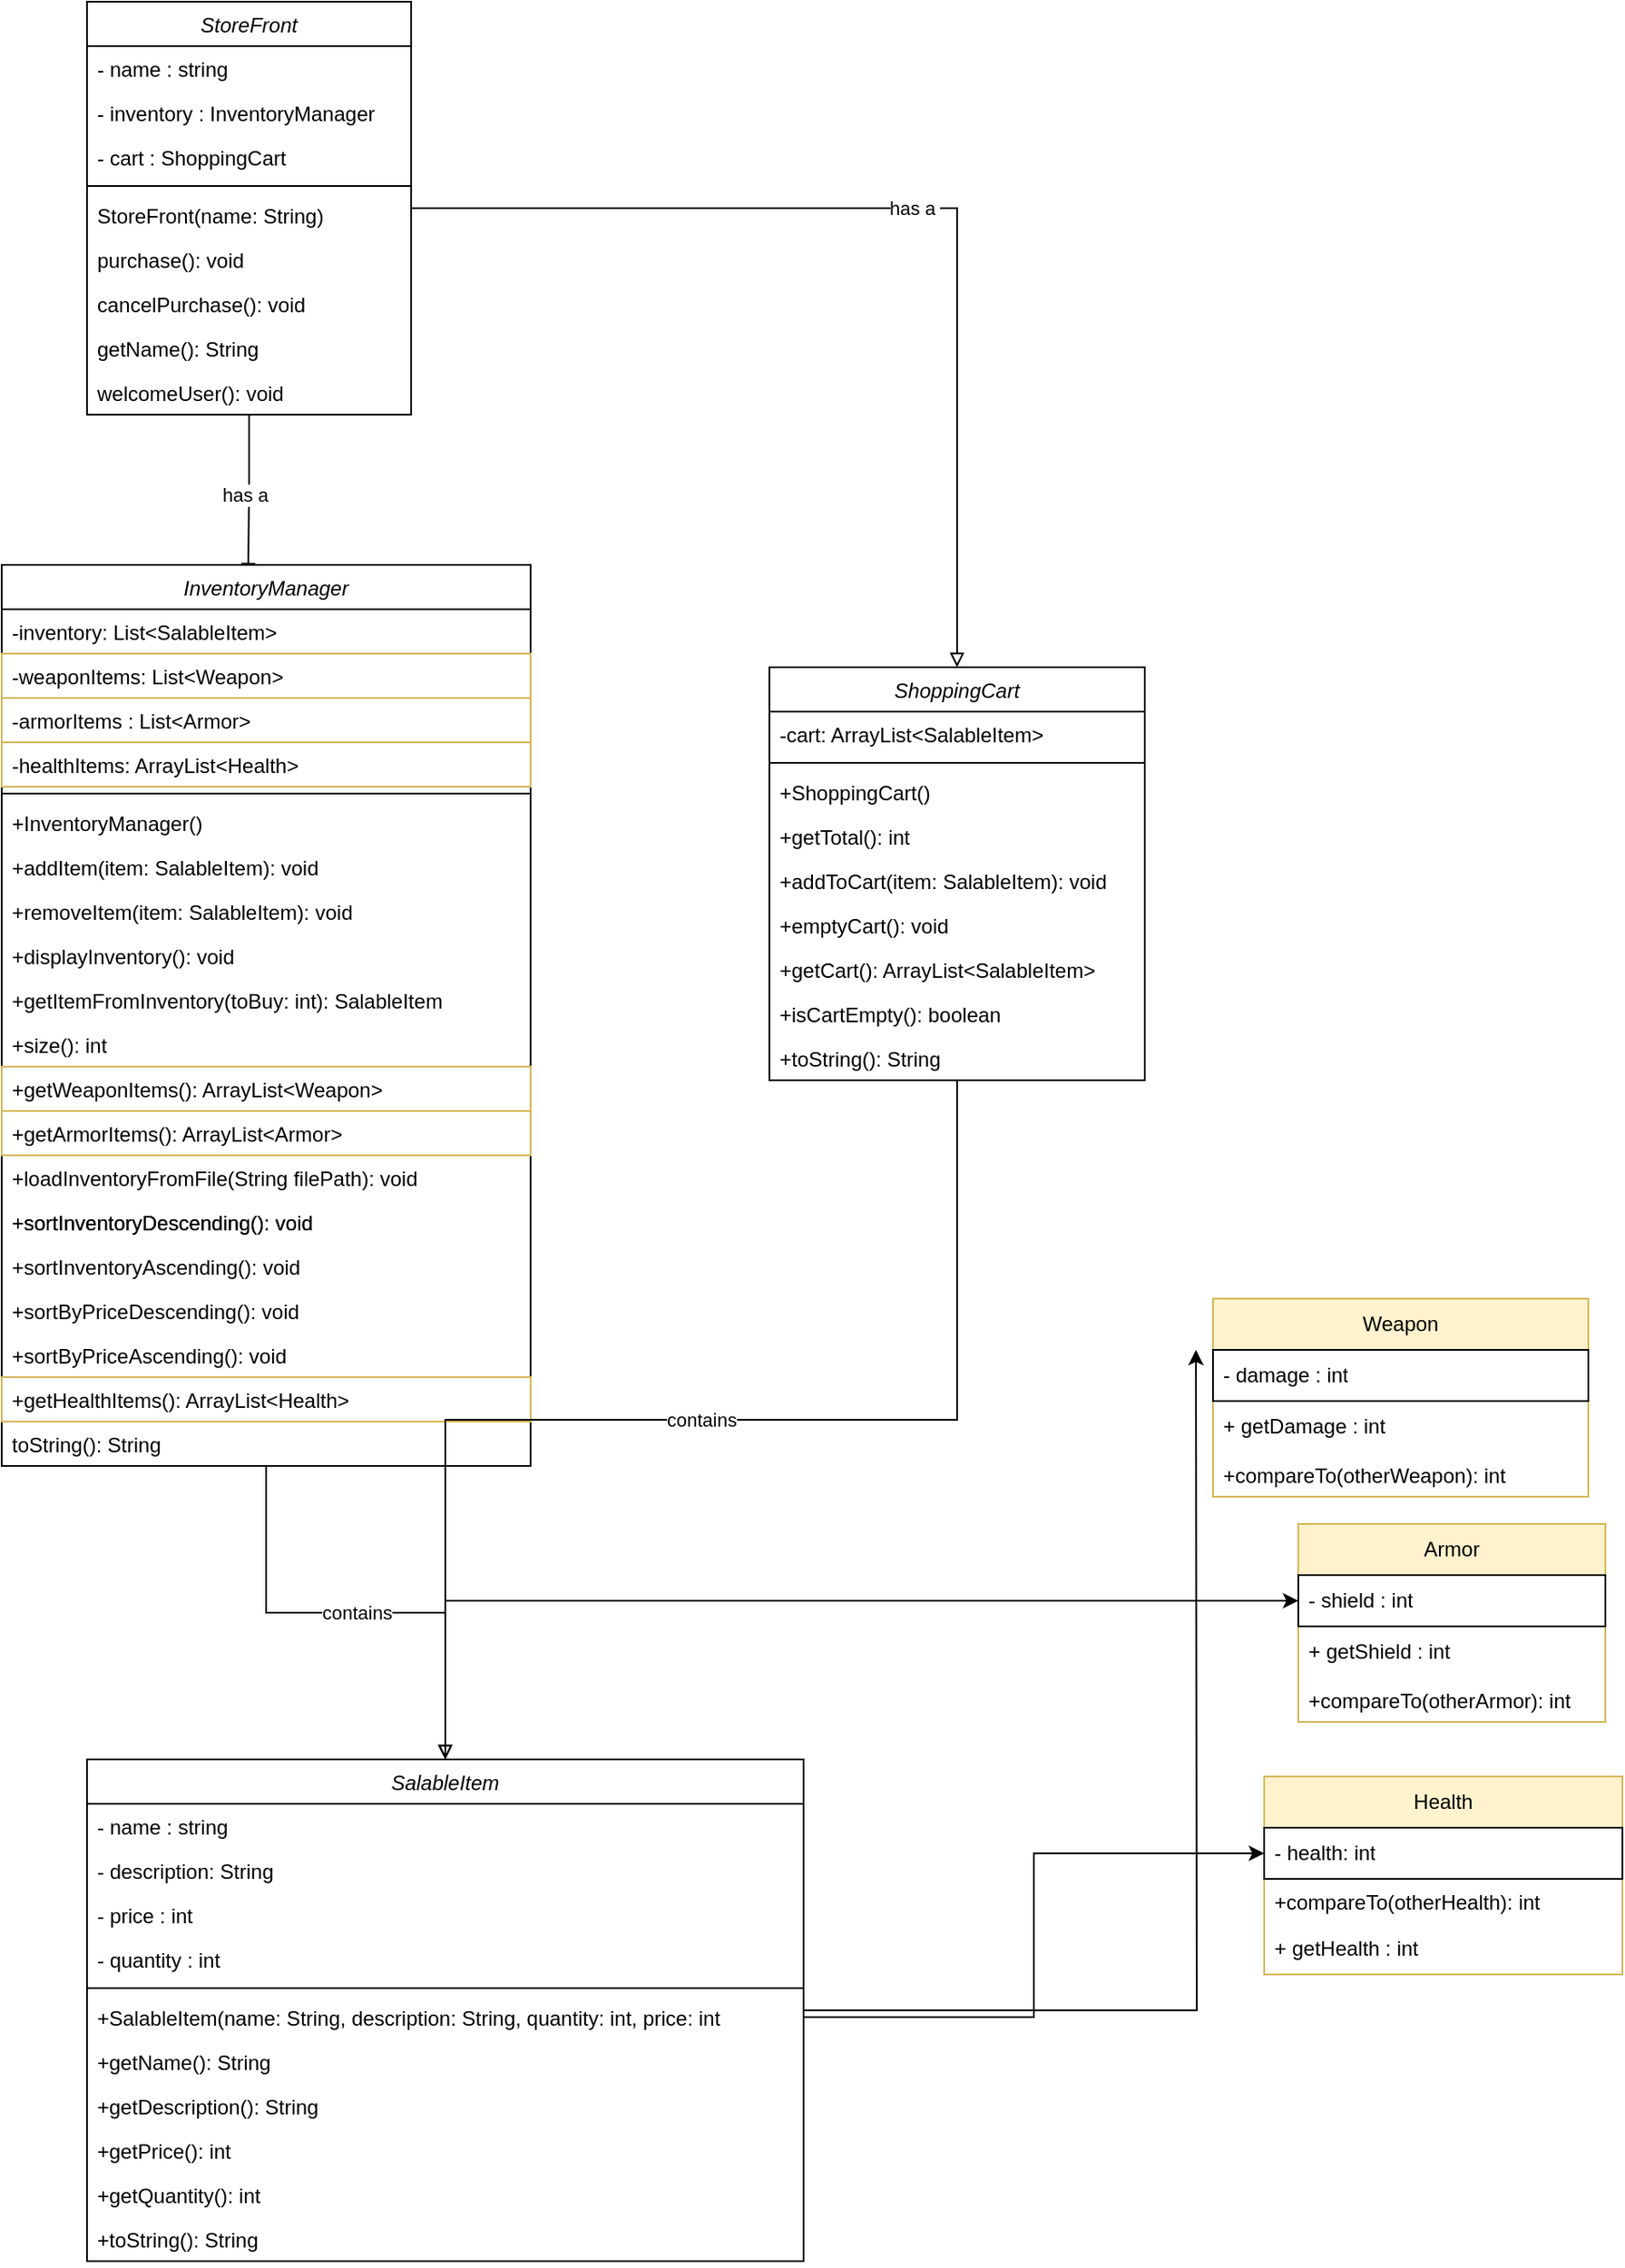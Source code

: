 <mxfile version="21.3.2" type="device">
  <diagram id="C5RBs43oDa-KdzZeNtuy" name="Page-1">
    <mxGraphModel dx="954" dy="562" grid="1" gridSize="10" guides="1" tooltips="1" connect="1" arrows="1" fold="1" page="1" pageScale="1" pageWidth="827" pageHeight="1169" math="0" shadow="0">
      <root>
        <mxCell id="WIyWlLk6GJQsqaUBKTNV-0" />
        <mxCell id="WIyWlLk6GJQsqaUBKTNV-1" parent="WIyWlLk6GJQsqaUBKTNV-0" />
        <mxCell id="ADVmAWSg10TGa8uAzZMm-37" value="has a&amp;nbsp;" style="edgeStyle=orthogonalEdgeStyle;rounded=0;orthogonalLoop=1;jettySize=auto;html=1;entryX=0.466;entryY=0.014;entryDx=0;entryDy=0;entryPerimeter=0;endArrow=block;endFill=0;" parent="WIyWlLk6GJQsqaUBKTNV-1" source="zkfFHV4jXpPFQw0GAbJ--0" target="ADVmAWSg10TGa8uAzZMm-12" edge="1">
          <mxGeometry relative="1" as="geometry" />
        </mxCell>
        <mxCell id="ADVmAWSg10TGa8uAzZMm-38" value="has a&amp;nbsp;" style="edgeStyle=orthogonalEdgeStyle;rounded=0;orthogonalLoop=1;jettySize=auto;html=1;entryX=0.5;entryY=0;entryDx=0;entryDy=0;endArrow=block;endFill=0;" parent="WIyWlLk6GJQsqaUBKTNV-1" source="zkfFHV4jXpPFQw0GAbJ--0" target="ADVmAWSg10TGa8uAzZMm-24" edge="1">
          <mxGeometry relative="1" as="geometry" />
        </mxCell>
        <mxCell id="zkfFHV4jXpPFQw0GAbJ--0" value="StoreFront" style="swimlane;fontStyle=2;align=center;verticalAlign=top;childLayout=stackLayout;horizontal=1;startSize=26;horizontalStack=0;resizeParent=1;resizeLast=0;collapsible=1;marginBottom=0;rounded=0;shadow=0;strokeWidth=1;" parent="WIyWlLk6GJQsqaUBKTNV-1" vertex="1">
          <mxGeometry x="110" y="30" width="190" height="242" as="geometry">
            <mxRectangle x="230" y="140" width="160" height="26" as="alternateBounds" />
          </mxGeometry>
        </mxCell>
        <mxCell id="zkfFHV4jXpPFQw0GAbJ--1" value="- name : string" style="text;align=left;verticalAlign=top;spacingLeft=4;spacingRight=4;overflow=hidden;rotatable=0;points=[[0,0.5],[1,0.5]];portConstraint=eastwest;" parent="zkfFHV4jXpPFQw0GAbJ--0" vertex="1">
          <mxGeometry y="26" width="190" height="26" as="geometry" />
        </mxCell>
        <mxCell id="zkfFHV4jXpPFQw0GAbJ--2" value="- inventory : InventoryManager" style="text;align=left;verticalAlign=top;spacingLeft=4;spacingRight=4;overflow=hidden;rotatable=0;points=[[0,0.5],[1,0.5]];portConstraint=eastwest;rounded=0;shadow=0;html=0;" parent="zkfFHV4jXpPFQw0GAbJ--0" vertex="1">
          <mxGeometry y="52" width="190" height="26" as="geometry" />
        </mxCell>
        <mxCell id="zkfFHV4jXpPFQw0GAbJ--3" value="- cart : ShoppingCart" style="text;align=left;verticalAlign=top;spacingLeft=4;spacingRight=4;overflow=hidden;rotatable=0;points=[[0,0.5],[1,0.5]];portConstraint=eastwest;rounded=0;shadow=0;html=0;" parent="zkfFHV4jXpPFQw0GAbJ--0" vertex="1">
          <mxGeometry y="78" width="190" height="26" as="geometry" />
        </mxCell>
        <mxCell id="zkfFHV4jXpPFQw0GAbJ--4" value="" style="line;html=1;strokeWidth=1;align=left;verticalAlign=middle;spacingTop=-1;spacingLeft=3;spacingRight=3;rotatable=0;labelPosition=right;points=[];portConstraint=eastwest;" parent="zkfFHV4jXpPFQw0GAbJ--0" vertex="1">
          <mxGeometry y="104" width="190" height="8" as="geometry" />
        </mxCell>
        <mxCell id="zkfFHV4jXpPFQw0GAbJ--5" value="StoreFront(name: String)" style="text;align=left;verticalAlign=top;spacingLeft=4;spacingRight=4;overflow=hidden;rotatable=0;points=[[0,0.5],[1,0.5]];portConstraint=eastwest;" parent="zkfFHV4jXpPFQw0GAbJ--0" vertex="1">
          <mxGeometry y="112" width="190" height="26" as="geometry" />
        </mxCell>
        <mxCell id="dI6xHAsXgC695ym0vVic-0" value="purchase(): void&#xa;" style="text;align=left;verticalAlign=top;spacingLeft=4;spacingRight=4;overflow=hidden;rotatable=0;points=[[0,0.5],[1,0.5]];portConstraint=eastwest;" parent="zkfFHV4jXpPFQw0GAbJ--0" vertex="1">
          <mxGeometry y="138" width="190" height="26" as="geometry" />
        </mxCell>
        <mxCell id="dI6xHAsXgC695ym0vVic-2" value="cancelPurchase(): void" style="text;align=left;verticalAlign=top;spacingLeft=4;spacingRight=4;overflow=hidden;rotatable=0;points=[[0,0.5],[1,0.5]];portConstraint=eastwest;" parent="zkfFHV4jXpPFQw0GAbJ--0" vertex="1">
          <mxGeometry y="164" width="190" height="26" as="geometry" />
        </mxCell>
        <mxCell id="dI6xHAsXgC695ym0vVic-3" value="getName(): String" style="text;align=left;verticalAlign=top;spacingLeft=4;spacingRight=4;overflow=hidden;rotatable=0;points=[[0,0.5],[1,0.5]];portConstraint=eastwest;" parent="zkfFHV4jXpPFQw0GAbJ--0" vertex="1">
          <mxGeometry y="190" width="190" height="26" as="geometry" />
        </mxCell>
        <mxCell id="dI6xHAsXgC695ym0vVic-1" value="welcomeUser(): void" style="text;align=left;verticalAlign=top;spacingLeft=4;spacingRight=4;overflow=hidden;rotatable=0;points=[[0,0.5],[1,0.5]];portConstraint=eastwest;" parent="zkfFHV4jXpPFQw0GAbJ--0" vertex="1">
          <mxGeometry y="216" width="190" height="26" as="geometry" />
        </mxCell>
        <mxCell id="bTCTLLwYiTqJOXwAp4_c-10" value="" style="edgeStyle=orthogonalEdgeStyle;rounded=0;orthogonalLoop=1;jettySize=auto;html=1;" parent="WIyWlLk6GJQsqaUBKTNV-1" source="ADVmAWSg10TGa8uAzZMm-0" edge="1">
          <mxGeometry relative="1" as="geometry">
            <mxPoint x="760" y="820" as="targetPoint" />
          </mxGeometry>
        </mxCell>
        <mxCell id="bTCTLLwYiTqJOXwAp4_c-21" style="edgeStyle=orthogonalEdgeStyle;rounded=0;orthogonalLoop=1;jettySize=auto;html=1;" parent="WIyWlLk6GJQsqaUBKTNV-1" source="ADVmAWSg10TGa8uAzZMm-0" target="bTCTLLwYiTqJOXwAp4_c-19" edge="1">
          <mxGeometry relative="1" as="geometry" />
        </mxCell>
        <mxCell id="ADVmAWSg10TGa8uAzZMm-0" value="SalableItem" style="swimlane;fontStyle=2;align=center;verticalAlign=top;childLayout=stackLayout;horizontal=1;startSize=26;horizontalStack=0;resizeParent=1;resizeLast=0;collapsible=1;marginBottom=0;rounded=0;shadow=0;strokeWidth=1;" parent="WIyWlLk6GJQsqaUBKTNV-1" vertex="1">
          <mxGeometry x="110" y="1060" width="420" height="294" as="geometry">
            <mxRectangle x="230" y="140" width="160" height="26" as="alternateBounds" />
          </mxGeometry>
        </mxCell>
        <mxCell id="ADVmAWSg10TGa8uAzZMm-1" value="- name : string" style="text;align=left;verticalAlign=top;spacingLeft=4;spacingRight=4;overflow=hidden;rotatable=0;points=[[0,0.5],[1,0.5]];portConstraint=eastwest;" parent="ADVmAWSg10TGa8uAzZMm-0" vertex="1">
          <mxGeometry y="26" width="420" height="26" as="geometry" />
        </mxCell>
        <mxCell id="ADVmAWSg10TGa8uAzZMm-2" value="- description: String" style="text;align=left;verticalAlign=top;spacingLeft=4;spacingRight=4;overflow=hidden;rotatable=0;points=[[0,0.5],[1,0.5]];portConstraint=eastwest;rounded=0;shadow=0;html=0;" parent="ADVmAWSg10TGa8uAzZMm-0" vertex="1">
          <mxGeometry y="52" width="420" height="26" as="geometry" />
        </mxCell>
        <mxCell id="ADVmAWSg10TGa8uAzZMm-10" value="- price : int" style="text;align=left;verticalAlign=top;spacingLeft=4;spacingRight=4;overflow=hidden;rotatable=0;points=[[0,0.5],[1,0.5]];portConstraint=eastwest;" parent="ADVmAWSg10TGa8uAzZMm-0" vertex="1">
          <mxGeometry y="78" width="420" height="26" as="geometry" />
        </mxCell>
        <mxCell id="ADVmAWSg10TGa8uAzZMm-3" value="- quantity : int" style="text;align=left;verticalAlign=top;spacingLeft=4;spacingRight=4;overflow=hidden;rotatable=0;points=[[0,0.5],[1,0.5]];portConstraint=eastwest;rounded=0;shadow=0;html=0;" parent="ADVmAWSg10TGa8uAzZMm-0" vertex="1">
          <mxGeometry y="104" width="420" height="26" as="geometry" />
        </mxCell>
        <mxCell id="ADVmAWSg10TGa8uAzZMm-4" value="" style="line;html=1;strokeWidth=1;align=left;verticalAlign=middle;spacingTop=-1;spacingLeft=3;spacingRight=3;rotatable=0;labelPosition=right;points=[];portConstraint=eastwest;" parent="ADVmAWSg10TGa8uAzZMm-0" vertex="1">
          <mxGeometry y="130" width="420" height="8" as="geometry" />
        </mxCell>
        <mxCell id="ADVmAWSg10TGa8uAzZMm-5" value="+SalableItem(name: String, description: String, quantity: int, price: int    " style="text;align=left;verticalAlign=top;spacingLeft=4;spacingRight=4;overflow=hidden;rotatable=0;points=[[0,0.5],[1,0.5]];portConstraint=eastwest;" parent="ADVmAWSg10TGa8uAzZMm-0" vertex="1">
          <mxGeometry y="138" width="420" height="26" as="geometry" />
        </mxCell>
        <mxCell id="ADVmAWSg10TGa8uAzZMm-6" value="+getName(): String" style="text;align=left;verticalAlign=top;spacingLeft=4;spacingRight=4;overflow=hidden;rotatable=0;points=[[0,0.5],[1,0.5]];portConstraint=eastwest;" parent="ADVmAWSg10TGa8uAzZMm-0" vertex="1">
          <mxGeometry y="164" width="420" height="26" as="geometry" />
        </mxCell>
        <mxCell id="ADVmAWSg10TGa8uAzZMm-7" value="+getDescription(): String" style="text;align=left;verticalAlign=top;spacingLeft=4;spacingRight=4;overflow=hidden;rotatable=0;points=[[0,0.5],[1,0.5]];portConstraint=eastwest;" parent="ADVmAWSg10TGa8uAzZMm-0" vertex="1">
          <mxGeometry y="190" width="420" height="26" as="geometry" />
        </mxCell>
        <mxCell id="ADVmAWSg10TGa8uAzZMm-11" value="+getPrice(): int" style="text;align=left;verticalAlign=top;spacingLeft=4;spacingRight=4;overflow=hidden;rotatable=0;points=[[0,0.5],[1,0.5]];portConstraint=eastwest;" parent="ADVmAWSg10TGa8uAzZMm-0" vertex="1">
          <mxGeometry y="216" width="420" height="26" as="geometry" />
        </mxCell>
        <mxCell id="ADVmAWSg10TGa8uAzZMm-8" value="+getQuantity(): int" style="text;align=left;verticalAlign=top;spacingLeft=4;spacingRight=4;overflow=hidden;rotatable=0;points=[[0,0.5],[1,0.5]];portConstraint=eastwest;" parent="ADVmAWSg10TGa8uAzZMm-0" vertex="1">
          <mxGeometry y="242" width="420" height="26" as="geometry" />
        </mxCell>
        <mxCell id="ADVmAWSg10TGa8uAzZMm-9" value="+toString(): String" style="text;align=left;verticalAlign=top;spacingLeft=4;spacingRight=4;overflow=hidden;rotatable=0;points=[[0,0.5],[1,0.5]];portConstraint=eastwest;" parent="ADVmAWSg10TGa8uAzZMm-0" vertex="1">
          <mxGeometry y="268" width="420" height="26" as="geometry" />
        </mxCell>
        <mxCell id="ADVmAWSg10TGa8uAzZMm-39" value="contains" style="edgeStyle=orthogonalEdgeStyle;rounded=0;orthogonalLoop=1;jettySize=auto;html=1;entryX=0.5;entryY=0;entryDx=0;entryDy=0;endArrow=block;endFill=0;" parent="WIyWlLk6GJQsqaUBKTNV-1" source="ADVmAWSg10TGa8uAzZMm-12" target="ADVmAWSg10TGa8uAzZMm-0" edge="1">
          <mxGeometry relative="1" as="geometry" />
        </mxCell>
        <mxCell id="ADVmAWSg10TGa8uAzZMm-12" value="InventoryManager" style="swimlane;fontStyle=2;align=center;verticalAlign=top;childLayout=stackLayout;horizontal=1;startSize=26;horizontalStack=0;resizeParent=1;resizeLast=0;collapsible=1;marginBottom=0;rounded=0;shadow=0;strokeWidth=1;" parent="WIyWlLk6GJQsqaUBKTNV-1" vertex="1">
          <mxGeometry x="60" y="360" width="310" height="528" as="geometry">
            <mxRectangle x="230" y="140" width="160" height="26" as="alternateBounds" />
          </mxGeometry>
        </mxCell>
        <mxCell id="ADVmAWSg10TGa8uAzZMm-13" value="-inventory: List&lt;SalableItem&gt;" style="text;align=left;verticalAlign=top;spacingLeft=4;spacingRight=4;overflow=hidden;rotatable=0;points=[[0,0.5],[1,0.5]];portConstraint=eastwest;" parent="ADVmAWSg10TGa8uAzZMm-12" vertex="1">
          <mxGeometry y="26" width="310" height="26" as="geometry" />
        </mxCell>
        <mxCell id="bTCTLLwYiTqJOXwAp4_c-1" value="-weaponItems: List&lt;Weapon&gt;" style="text;align=left;verticalAlign=top;spacingLeft=4;spacingRight=4;overflow=hidden;rotatable=0;points=[[0,0.5],[1,0.5]];portConstraint=eastwest;fillColor=none;strokeColor=#d6b656;" parent="ADVmAWSg10TGa8uAzZMm-12" vertex="1">
          <mxGeometry y="52" width="310" height="26" as="geometry" />
        </mxCell>
        <mxCell id="bTCTLLwYiTqJOXwAp4_c-0" value="-armorItems : List&lt;Armor&gt;" style="text;align=left;verticalAlign=top;spacingLeft=4;spacingRight=4;overflow=hidden;rotatable=0;points=[[0,0.5],[1,0.5]];portConstraint=eastwest;fillColor=none;strokeColor=#d6b656;" parent="ADVmAWSg10TGa8uAzZMm-12" vertex="1">
          <mxGeometry y="78" width="310" height="26" as="geometry" />
        </mxCell>
        <mxCell id="bTCTLLwYiTqJOXwAp4_c-2" value="-healthItems: ArrayList&lt;Health&gt;" style="text;align=left;verticalAlign=top;spacingLeft=4;spacingRight=4;overflow=hidden;rotatable=0;points=[[0,0.5],[1,0.5]];portConstraint=eastwest;fillColor=none;strokeColor=#d6b656;" parent="ADVmAWSg10TGa8uAzZMm-12" vertex="1">
          <mxGeometry y="104" width="310" height="26" as="geometry" />
        </mxCell>
        <mxCell id="ADVmAWSg10TGa8uAzZMm-17" value="" style="line;html=1;strokeWidth=1;align=left;verticalAlign=middle;spacingTop=-1;spacingLeft=3;spacingRight=3;rotatable=0;labelPosition=right;points=[];portConstraint=eastwest;fillColor=none;" parent="ADVmAWSg10TGa8uAzZMm-12" vertex="1">
          <mxGeometry y="130" width="310" height="8" as="geometry" />
        </mxCell>
        <mxCell id="ADVmAWSg10TGa8uAzZMm-14" value="+InventoryManager()" style="text;align=left;verticalAlign=top;spacingLeft=4;spacingRight=4;overflow=hidden;rotatable=0;points=[[0,0.5],[1,0.5]];portConstraint=eastwest;rounded=0;shadow=0;html=0;" parent="ADVmAWSg10TGa8uAzZMm-12" vertex="1">
          <mxGeometry y="138" width="310" height="26" as="geometry" />
        </mxCell>
        <mxCell id="ADVmAWSg10TGa8uAzZMm-19" value="+addItem(item: SalableItem): void" style="text;align=left;verticalAlign=top;spacingLeft=4;spacingRight=4;overflow=hidden;rotatable=0;points=[[0,0.5],[1,0.5]];portConstraint=eastwest;" parent="ADVmAWSg10TGa8uAzZMm-12" vertex="1">
          <mxGeometry y="164" width="310" height="26" as="geometry" />
        </mxCell>
        <mxCell id="ADVmAWSg10TGa8uAzZMm-20" value="+removeItem(item: SalableItem): void" style="text;align=left;verticalAlign=top;spacingLeft=4;spacingRight=4;overflow=hidden;rotatable=0;points=[[0,0.5],[1,0.5]];portConstraint=eastwest;" parent="ADVmAWSg10TGa8uAzZMm-12" vertex="1">
          <mxGeometry y="190" width="310" height="26" as="geometry" />
        </mxCell>
        <mxCell id="ADVmAWSg10TGa8uAzZMm-21" value="+displayInventory(): void" style="text;align=left;verticalAlign=top;spacingLeft=4;spacingRight=4;overflow=hidden;rotatable=0;points=[[0,0.5],[1,0.5]];portConstraint=eastwest;" parent="ADVmAWSg10TGa8uAzZMm-12" vertex="1">
          <mxGeometry y="216" width="310" height="26" as="geometry" />
        </mxCell>
        <mxCell id="ADVmAWSg10TGa8uAzZMm-22" value="+getItemFromInventory(toBuy: int): SalableItem" style="text;align=left;verticalAlign=top;spacingLeft=4;spacingRight=4;overflow=hidden;rotatable=0;points=[[0,0.5],[1,0.5]];portConstraint=eastwest;" parent="ADVmAWSg10TGa8uAzZMm-12" vertex="1">
          <mxGeometry y="242" width="310" height="26" as="geometry" />
        </mxCell>
        <mxCell id="ADVmAWSg10TGa8uAzZMm-36" value="+size(): int" style="text;align=left;verticalAlign=top;spacingLeft=4;spacingRight=4;overflow=hidden;rotatable=0;points=[[0,0.5],[1,0.5]];portConstraint=eastwest;" parent="ADVmAWSg10TGa8uAzZMm-12" vertex="1">
          <mxGeometry y="268" width="310" height="26" as="geometry" />
        </mxCell>
        <mxCell id="bTCTLLwYiTqJOXwAp4_c-4" value="+getWeaponItems(): ArrayList&lt;Weapon&gt;" style="text;align=left;verticalAlign=top;spacingLeft=4;spacingRight=4;overflow=hidden;rotatable=0;points=[[0,0.5],[1,0.5]];portConstraint=eastwest;fillColor=none;strokeColor=#d6b656;" parent="ADVmAWSg10TGa8uAzZMm-12" vertex="1">
          <mxGeometry y="294" width="310" height="26" as="geometry" />
        </mxCell>
        <mxCell id="bTCTLLwYiTqJOXwAp4_c-5" value="+getArmorItems(): ArrayList&lt;Armor&gt;" style="text;align=left;verticalAlign=top;spacingLeft=4;spacingRight=4;overflow=hidden;rotatable=0;points=[[0,0.5],[1,0.5]];portConstraint=eastwest;fillColor=none;strokeColor=#d6b656;" parent="ADVmAWSg10TGa8uAzZMm-12" vertex="1">
          <mxGeometry y="320" width="310" height="26" as="geometry" />
        </mxCell>
        <mxCell id="-QXEWcChiuNNyu6fP502-0" value="+loadInventoryFromFile(String filePath): void" style="text;align=left;verticalAlign=top;spacingLeft=4;spacingRight=4;overflow=hidden;rotatable=0;points=[[0,0.5],[1,0.5]];portConstraint=eastwest;" vertex="1" parent="ADVmAWSg10TGa8uAzZMm-12">
          <mxGeometry y="346" width="310" height="26" as="geometry" />
        </mxCell>
        <mxCell id="-QXEWcChiuNNyu6fP502-4" value="+sortInventoryDescending(): void&#xa;" style="text;align=left;verticalAlign=top;spacingLeft=4;spacingRight=4;overflow=hidden;rotatable=0;points=[[0,0.5],[1,0.5]];portConstraint=eastwest;" vertex="1" parent="ADVmAWSg10TGa8uAzZMm-12">
          <mxGeometry y="372" width="310" height="26" as="geometry" />
        </mxCell>
        <mxCell id="-QXEWcChiuNNyu6fP502-3" value="+sortInventoryAscending(): void&#xa;" style="text;align=left;verticalAlign=top;spacingLeft=4;spacingRight=4;overflow=hidden;rotatable=0;points=[[0,0.5],[1,0.5]];portConstraint=eastwest;" vertex="1" parent="ADVmAWSg10TGa8uAzZMm-12">
          <mxGeometry y="398" width="310" height="26" as="geometry" />
        </mxCell>
        <mxCell id="-QXEWcChiuNNyu6fP502-1" value="+sortByPriceDescending(): void&#xa;" style="text;align=left;verticalAlign=top;spacingLeft=4;spacingRight=4;overflow=hidden;rotatable=0;points=[[0,0.5],[1,0.5]];portConstraint=eastwest;" vertex="1" parent="ADVmAWSg10TGa8uAzZMm-12">
          <mxGeometry y="424" width="310" height="26" as="geometry" />
        </mxCell>
        <mxCell id="-QXEWcChiuNNyu6fP502-5" value="+sortByPriceAscending(): void&#xa;" style="text;align=left;verticalAlign=top;spacingLeft=4;spacingRight=4;overflow=hidden;rotatable=0;points=[[0,0.5],[1,0.5]];portConstraint=eastwest;" vertex="1" parent="ADVmAWSg10TGa8uAzZMm-12">
          <mxGeometry y="450" width="310" height="26" as="geometry" />
        </mxCell>
        <mxCell id="bTCTLLwYiTqJOXwAp4_c-3" value="+getHealthItems(): ArrayList&lt;Health&gt;" style="text;align=left;verticalAlign=top;spacingLeft=4;spacingRight=4;overflow=hidden;rotatable=0;points=[[0,0.5],[1,0.5]];portConstraint=eastwest;fillColor=none;strokeColor=#d6b656;" parent="ADVmAWSg10TGa8uAzZMm-12" vertex="1">
          <mxGeometry y="476" width="310" height="26" as="geometry" />
        </mxCell>
        <mxCell id="ADVmAWSg10TGa8uAzZMm-23" value="toString(): String" style="text;align=left;verticalAlign=top;spacingLeft=4;spacingRight=4;overflow=hidden;rotatable=0;points=[[0,0.5],[1,0.5]];portConstraint=eastwest;" parent="ADVmAWSg10TGa8uAzZMm-12" vertex="1">
          <mxGeometry y="502" width="310" height="26" as="geometry" />
        </mxCell>
        <mxCell id="ADVmAWSg10TGa8uAzZMm-40" value="contains" style="edgeStyle=orthogonalEdgeStyle;rounded=0;orthogonalLoop=1;jettySize=auto;html=1;entryX=0.5;entryY=0;entryDx=0;entryDy=0;endArrow=block;endFill=0;" parent="WIyWlLk6GJQsqaUBKTNV-1" source="ADVmAWSg10TGa8uAzZMm-24" target="ADVmAWSg10TGa8uAzZMm-0" edge="1">
          <mxGeometry relative="1" as="geometry" />
        </mxCell>
        <mxCell id="ADVmAWSg10TGa8uAzZMm-24" value="ShoppingCart" style="swimlane;fontStyle=2;align=center;verticalAlign=top;childLayout=stackLayout;horizontal=1;startSize=26;horizontalStack=0;resizeParent=1;resizeLast=0;collapsible=1;marginBottom=0;rounded=0;shadow=0;strokeWidth=1;" parent="WIyWlLk6GJQsqaUBKTNV-1" vertex="1">
          <mxGeometry x="510" y="420" width="220" height="242" as="geometry">
            <mxRectangle x="230" y="140" width="160" height="26" as="alternateBounds" />
          </mxGeometry>
        </mxCell>
        <mxCell id="ADVmAWSg10TGa8uAzZMm-25" value="-cart: ArrayList&lt;SalableItem&gt;" style="text;align=left;verticalAlign=top;spacingLeft=4;spacingRight=4;overflow=hidden;rotatable=0;points=[[0,0.5],[1,0.5]];portConstraint=eastwest;" parent="ADVmAWSg10TGa8uAzZMm-24" vertex="1">
          <mxGeometry y="26" width="220" height="26" as="geometry" />
        </mxCell>
        <mxCell id="ADVmAWSg10TGa8uAzZMm-29" value="" style="line;html=1;strokeWidth=1;align=left;verticalAlign=middle;spacingTop=-1;spacingLeft=3;spacingRight=3;rotatable=0;labelPosition=right;points=[];portConstraint=eastwest;" parent="ADVmAWSg10TGa8uAzZMm-24" vertex="1">
          <mxGeometry y="52" width="220" height="8" as="geometry" />
        </mxCell>
        <mxCell id="ADVmAWSg10TGa8uAzZMm-30" value="+ShoppingCart()" style="text;align=left;verticalAlign=top;spacingLeft=4;spacingRight=4;overflow=hidden;rotatable=0;points=[[0,0.5],[1,0.5]];portConstraint=eastwest;" parent="ADVmAWSg10TGa8uAzZMm-24" vertex="1">
          <mxGeometry y="60" width="220" height="26" as="geometry" />
        </mxCell>
        <mxCell id="ADVmAWSg10TGa8uAzZMm-28" value="+getTotal(): int" style="text;align=left;verticalAlign=top;spacingLeft=4;spacingRight=4;overflow=hidden;rotatable=0;points=[[0,0.5],[1,0.5]];portConstraint=eastwest;rounded=0;shadow=0;html=0;" parent="ADVmAWSg10TGa8uAzZMm-24" vertex="1">
          <mxGeometry y="86" width="220" height="26" as="geometry" />
        </mxCell>
        <mxCell id="ADVmAWSg10TGa8uAzZMm-27" value="+addToCart(item: SalableItem): void" style="text;align=left;verticalAlign=top;spacingLeft=4;spacingRight=4;overflow=hidden;rotatable=0;points=[[0,0.5],[1,0.5]];portConstraint=eastwest;" parent="ADVmAWSg10TGa8uAzZMm-24" vertex="1">
          <mxGeometry y="112" width="220" height="26" as="geometry" />
        </mxCell>
        <mxCell id="ADVmAWSg10TGa8uAzZMm-26" value="+emptyCart(): void" style="text;align=left;verticalAlign=top;spacingLeft=4;spacingRight=4;overflow=hidden;rotatable=0;points=[[0,0.5],[1,0.5]];portConstraint=eastwest;rounded=0;shadow=0;html=0;" parent="ADVmAWSg10TGa8uAzZMm-24" vertex="1">
          <mxGeometry y="138" width="220" height="26" as="geometry" />
        </mxCell>
        <mxCell id="ADVmAWSg10TGa8uAzZMm-31" value="+getCart(): ArrayList&lt;SalableItem&gt;" style="text;align=left;verticalAlign=top;spacingLeft=4;spacingRight=4;overflow=hidden;rotatable=0;points=[[0,0.5],[1,0.5]];portConstraint=eastwest;" parent="ADVmAWSg10TGa8uAzZMm-24" vertex="1">
          <mxGeometry y="164" width="220" height="26" as="geometry" />
        </mxCell>
        <mxCell id="ADVmAWSg10TGa8uAzZMm-33" value="+isCartEmpty(): boolean" style="text;align=left;verticalAlign=top;spacingLeft=4;spacingRight=4;overflow=hidden;rotatable=0;points=[[0,0.5],[1,0.5]];portConstraint=eastwest;" parent="ADVmAWSg10TGa8uAzZMm-24" vertex="1">
          <mxGeometry y="190" width="220" height="26" as="geometry" />
        </mxCell>
        <mxCell id="ADVmAWSg10TGa8uAzZMm-32" value="+toString(): String" style="text;align=left;verticalAlign=top;spacingLeft=4;spacingRight=4;overflow=hidden;rotatable=0;points=[[0,0.5],[1,0.5]];portConstraint=eastwest;" parent="ADVmAWSg10TGa8uAzZMm-24" vertex="1">
          <mxGeometry y="216" width="220" height="26" as="geometry" />
        </mxCell>
        <mxCell id="bTCTLLwYiTqJOXwAp4_c-11" value="Health" style="swimlane;fontStyle=0;childLayout=stackLayout;horizontal=1;startSize=30;horizontalStack=0;resizeParent=1;resizeParentMax=0;resizeLast=0;collapsible=1;marginBottom=0;whiteSpace=wrap;html=1;fillColor=#fff2cc;strokeColor=#d6b656;" parent="WIyWlLk6GJQsqaUBKTNV-1" vertex="1">
          <mxGeometry x="800" y="1070" width="210" height="116" as="geometry" />
        </mxCell>
        <mxCell id="bTCTLLwYiTqJOXwAp4_c-12" value="- health: int" style="text;strokeColor=default;fillColor=none;align=left;verticalAlign=middle;spacingLeft=4;spacingRight=4;overflow=hidden;points=[[0,0.5],[1,0.5]];portConstraint=eastwest;rotatable=0;whiteSpace=wrap;html=1;" parent="bTCTLLwYiTqJOXwAp4_c-11" vertex="1">
          <mxGeometry y="30" width="210" height="30" as="geometry" />
        </mxCell>
        <mxCell id="bTCTLLwYiTqJOXwAp4_c-28" value="+compareTo(otherHealth): int" style="text;align=left;verticalAlign=top;spacingLeft=4;spacingRight=4;overflow=hidden;rotatable=0;points=[[0,0.5],[1,0.5]];portConstraint=eastwest;" parent="bTCTLLwYiTqJOXwAp4_c-11" vertex="1">
          <mxGeometry y="60" width="210" height="26" as="geometry" />
        </mxCell>
        <mxCell id="bTCTLLwYiTqJOXwAp4_c-13" value="+ getHealth : int&amp;nbsp;" style="text;strokeColor=none;fillColor=none;align=left;verticalAlign=middle;spacingLeft=4;spacingRight=4;overflow=hidden;points=[[0,0.5],[1,0.5]];portConstraint=eastwest;rotatable=0;whiteSpace=wrap;html=1;" parent="bTCTLLwYiTqJOXwAp4_c-11" vertex="1">
          <mxGeometry y="86" width="210" height="30" as="geometry" />
        </mxCell>
        <mxCell id="bTCTLLwYiTqJOXwAp4_c-15" value="Weapon" style="swimlane;fontStyle=0;childLayout=stackLayout;horizontal=1;startSize=30;horizontalStack=0;resizeParent=1;resizeParentMax=0;resizeLast=0;collapsible=1;marginBottom=0;whiteSpace=wrap;html=1;fillColor=#fff2cc;strokeColor=#d6b656;" parent="WIyWlLk6GJQsqaUBKTNV-1" vertex="1">
          <mxGeometry x="770" y="790" width="220" height="116" as="geometry" />
        </mxCell>
        <mxCell id="bTCTLLwYiTqJOXwAp4_c-16" value="- damage : int" style="text;strokeColor=default;fillColor=none;align=left;verticalAlign=middle;spacingLeft=4;spacingRight=4;overflow=hidden;points=[[0,0.5],[1,0.5]];portConstraint=eastwest;rotatable=0;whiteSpace=wrap;html=1;" parent="bTCTLLwYiTqJOXwAp4_c-15" vertex="1">
          <mxGeometry y="30" width="220" height="30" as="geometry" />
        </mxCell>
        <mxCell id="bTCTLLwYiTqJOXwAp4_c-17" value="+ getDamage : int&amp;nbsp;" style="text;strokeColor=none;fillColor=none;align=left;verticalAlign=middle;spacingLeft=4;spacingRight=4;overflow=hidden;points=[[0,0.5],[1,0.5]];portConstraint=eastwest;rotatable=0;whiteSpace=wrap;html=1;" parent="bTCTLLwYiTqJOXwAp4_c-15" vertex="1">
          <mxGeometry y="60" width="220" height="30" as="geometry" />
        </mxCell>
        <mxCell id="bTCTLLwYiTqJOXwAp4_c-26" value="+compareTo(otherWeapon): int" style="text;align=left;verticalAlign=top;spacingLeft=4;spacingRight=4;overflow=hidden;rotatable=0;points=[[0,0.5],[1,0.5]];portConstraint=eastwest;" parent="bTCTLLwYiTqJOXwAp4_c-15" vertex="1">
          <mxGeometry y="90" width="220" height="26" as="geometry" />
        </mxCell>
        <mxCell id="bTCTLLwYiTqJOXwAp4_c-18" value="Armor" style="swimlane;fontStyle=0;childLayout=stackLayout;horizontal=1;startSize=30;horizontalStack=0;resizeParent=1;resizeParentMax=0;resizeLast=0;collapsible=1;marginBottom=0;whiteSpace=wrap;html=1;fillColor=#fff2cc;strokeColor=#d6b656;" parent="WIyWlLk6GJQsqaUBKTNV-1" vertex="1">
          <mxGeometry x="820" y="922" width="180" height="116" as="geometry" />
        </mxCell>
        <mxCell id="bTCTLLwYiTqJOXwAp4_c-19" value="- shield : int" style="text;strokeColor=default;fillColor=none;align=left;verticalAlign=middle;spacingLeft=4;spacingRight=4;overflow=hidden;points=[[0,0.5],[1,0.5]];portConstraint=eastwest;rotatable=0;whiteSpace=wrap;html=1;" parent="bTCTLLwYiTqJOXwAp4_c-18" vertex="1">
          <mxGeometry y="30" width="180" height="30" as="geometry" />
        </mxCell>
        <mxCell id="bTCTLLwYiTqJOXwAp4_c-20" value="+ getShield : int&amp;nbsp;" style="text;strokeColor=none;fillColor=none;align=left;verticalAlign=middle;spacingLeft=4;spacingRight=4;overflow=hidden;points=[[0,0.5],[1,0.5]];portConstraint=eastwest;rotatable=0;whiteSpace=wrap;html=1;" parent="bTCTLLwYiTqJOXwAp4_c-18" vertex="1">
          <mxGeometry y="60" width="180" height="30" as="geometry" />
        </mxCell>
        <mxCell id="bTCTLLwYiTqJOXwAp4_c-27" value="+compareTo(otherArmor): int" style="text;align=left;verticalAlign=top;spacingLeft=4;spacingRight=4;overflow=hidden;rotatable=0;points=[[0,0.5],[1,0.5]];portConstraint=eastwest;" parent="bTCTLLwYiTqJOXwAp4_c-18" vertex="1">
          <mxGeometry y="90" width="180" height="26" as="geometry" />
        </mxCell>
        <mxCell id="bTCTLLwYiTqJOXwAp4_c-22" style="edgeStyle=orthogonalEdgeStyle;rounded=0;orthogonalLoop=1;jettySize=auto;html=1;entryX=0;entryY=0.5;entryDx=0;entryDy=0;" parent="WIyWlLk6GJQsqaUBKTNV-1" source="ADVmAWSg10TGa8uAzZMm-5" target="bTCTLLwYiTqJOXwAp4_c-12" edge="1">
          <mxGeometry relative="1" as="geometry" />
        </mxCell>
        <mxCell id="-QXEWcChiuNNyu6fP502-2" value="+sortInventoryDescending(): void&#xa;" style="text;align=left;verticalAlign=top;spacingLeft=4;spacingRight=4;overflow=hidden;rotatable=0;points=[[0,0.5],[1,0.5]];portConstraint=eastwest;" vertex="1" parent="WIyWlLk6GJQsqaUBKTNV-1">
          <mxGeometry x="60" y="732" width="310" height="26" as="geometry" />
        </mxCell>
      </root>
    </mxGraphModel>
  </diagram>
</mxfile>
